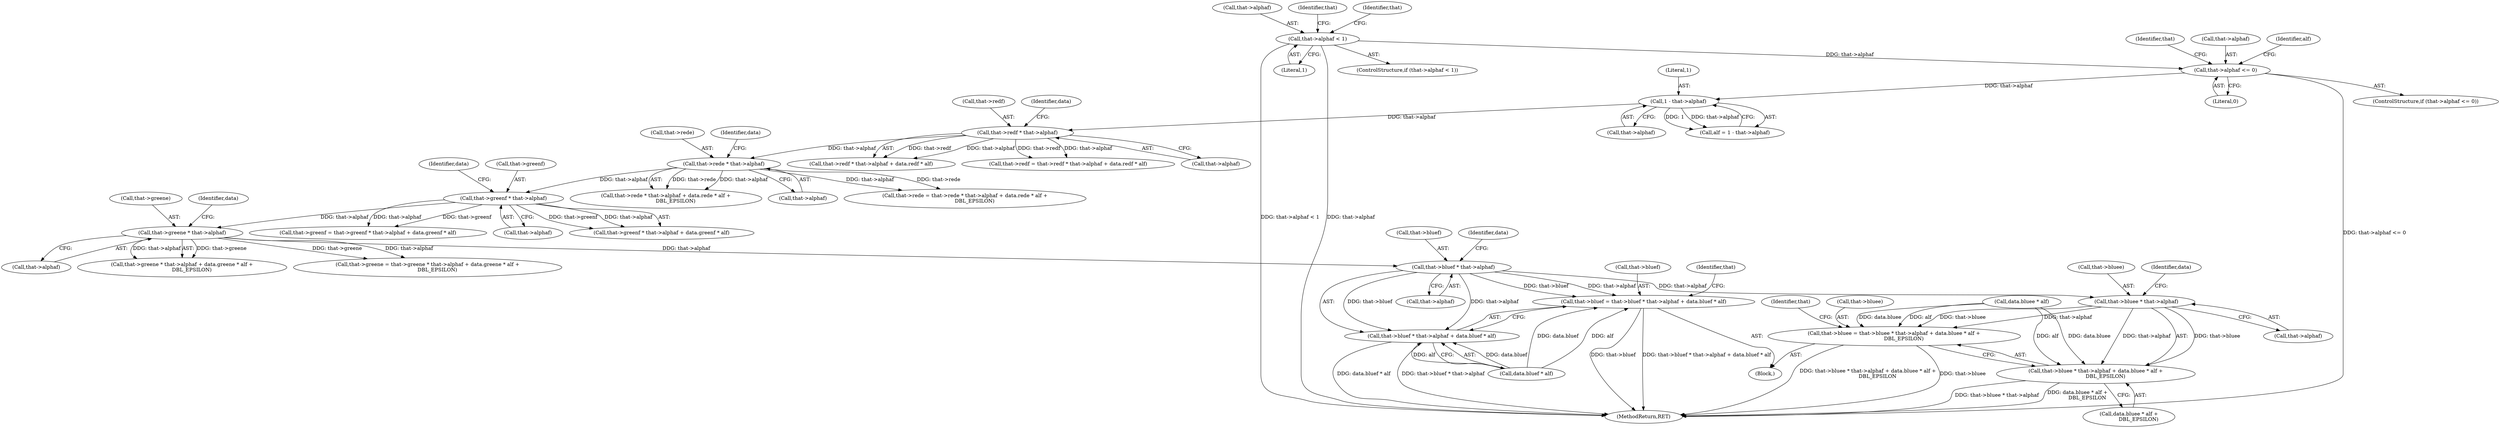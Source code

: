 digraph "0_Android_9d4853418ab2f754c2b63e091c29c5529b8b86ca_58@pointer" {
"1000294" [label="(Call,that->bluef * that->alphaf)"];
"1000275" [label="(Call,that->greene * that->alphaf)"];
"1000258" [label="(Call,that->greenf * that->alphaf)"];
"1000239" [label="(Call,that->rede * that->alphaf)"];
"1000222" [label="(Call,that->redf * that->alphaf)"];
"1000212" [label="(Call,1 - that->alphaf)"];
"1000138" [label="(Call,that->alphaf <= 0)"];
"1000131" [label="(Call,that->alphaf < 1)"];
"1000289" [label="(Call,that->bluef = that->bluef * that->alphaf + data.bluef * alf)"];
"1000293" [label="(Call,that->bluef * that->alphaf + data.bluef * alf)"];
"1000311" [label="(Call,that->bluee * that->alphaf)"];
"1000306" [label="(Call,that->bluee = that->bluee * that->alphaf + data.bluee * alf +\n            DBL_EPSILON)"];
"1000310" [label="(Call,that->bluee * that->alphaf + data.bluee * alf +\n            DBL_EPSILON)"];
"1000214" [label="(Call,that->alphaf)"];
"1000306" [label="(Call,that->bluee = that->bluee * that->alphaf + data.bluee * alf +\n            DBL_EPSILON)"];
"1000142" [label="(Literal,0)"];
"1000253" [label="(Call,that->greenf = that->greenf * that->alphaf + data.greenf * alf)"];
"1000217" [label="(Call,that->redf = that->redf * that->alphaf + data.redf * alf)"];
"1000221" [label="(Call,that->redf * that->alphaf + data.redf * alf)"];
"1000274" [label="(Call,that->greene * that->alphaf + data.greene * alf +\n            DBL_EPSILON)"];
"1000267" [label="(Identifier,data)"];
"1000213" [label="(Literal,1)"];
"1000139" [label="(Call,that->alphaf)"];
"1000211" [label="(Identifier,alf)"];
"1000130" [label="(ControlStructure,if (that->alphaf < 1))"];
"1000321" [label="(Identifier,data)"];
"1000310" [label="(Call,that->bluee * that->alphaf + data.bluee * alf +\n            DBL_EPSILON)"];
"1000311" [label="(Call,that->bluee * that->alphaf)"];
"1000243" [label="(Call,that->alphaf)"];
"1000293" [label="(Call,that->bluef * that->alphaf + data.bluef * alf)"];
"1000295" [label="(Call,that->bluef)"];
"1000294" [label="(Call,that->bluef * that->alphaf)"];
"1000208" [label="(Block,)"];
"1000298" [label="(Call,that->alphaf)"];
"1000307" [label="(Call,that->bluee)"];
"1000212" [label="(Call,1 - that->alphaf)"];
"1000258" [label="(Call,that->greenf * that->alphaf)"];
"1000132" [label="(Call,that->alphaf)"];
"1000262" [label="(Call,that->alphaf)"];
"1000210" [label="(Call,alf = 1 - that->alphaf)"];
"1000312" [label="(Call,that->bluee)"];
"1000276" [label="(Call,that->greene)"];
"1000140" [label="(Identifier,that)"];
"1000289" [label="(Call,that->bluef = that->bluef * that->alphaf + data.bluef * alf)"];
"1000303" [label="(Identifier,data)"];
"1000270" [label="(Call,that->greene = that->greene * that->alphaf + data.greene * alf +\n            DBL_EPSILON)"];
"1000240" [label="(Call,that->rede)"];
"1000226" [label="(Call,that->alphaf)"];
"1000301" [label="(Call,data.bluef * alf)"];
"1000315" [label="(Call,that->alphaf)"];
"1000135" [label="(Literal,1)"];
"1000308" [label="(Identifier,that)"];
"1000222" [label="(Call,that->redf * that->alphaf)"];
"1000223" [label="(Call,that->redf)"];
"1000275" [label="(Call,that->greene * that->alphaf)"];
"1000259" [label="(Call,that->greenf)"];
"1000365" [label="(MethodReturn,RET)"];
"1000327" [label="(Identifier,that)"];
"1000231" [label="(Identifier,data)"];
"1000138" [label="(Call,that->alphaf <= 0)"];
"1000285" [label="(Identifier,data)"];
"1000319" [label="(Call,data.bluee * alf)"];
"1000238" [label="(Call,that->rede * that->alphaf + data.rede * alf +\n            DBL_EPSILON)"];
"1000318" [label="(Call,data.bluee * alf +\n            DBL_EPSILON)"];
"1000257" [label="(Call,that->greenf * that->alphaf + data.greenf * alf)"];
"1000131" [label="(Call,that->alphaf < 1)"];
"1000338" [label="(Identifier,that)"];
"1000234" [label="(Call,that->rede = that->rede * that->alphaf + data.rede * alf +\n            DBL_EPSILON)"];
"1000239" [label="(Call,that->rede * that->alphaf)"];
"1000137" [label="(ControlStructure,if (that->alphaf <= 0))"];
"1000279" [label="(Call,that->alphaf)"];
"1000146" [label="(Identifier,that)"];
"1000290" [label="(Call,that->bluef)"];
"1000249" [label="(Identifier,data)"];
"1000294" -> "1000293"  [label="AST: "];
"1000294" -> "1000298"  [label="CFG: "];
"1000295" -> "1000294"  [label="AST: "];
"1000298" -> "1000294"  [label="AST: "];
"1000303" -> "1000294"  [label="CFG: "];
"1000294" -> "1000289"  [label="DDG: that->bluef"];
"1000294" -> "1000289"  [label="DDG: that->alphaf"];
"1000294" -> "1000293"  [label="DDG: that->bluef"];
"1000294" -> "1000293"  [label="DDG: that->alphaf"];
"1000275" -> "1000294"  [label="DDG: that->alphaf"];
"1000294" -> "1000311"  [label="DDG: that->alphaf"];
"1000275" -> "1000274"  [label="AST: "];
"1000275" -> "1000279"  [label="CFG: "];
"1000276" -> "1000275"  [label="AST: "];
"1000279" -> "1000275"  [label="AST: "];
"1000285" -> "1000275"  [label="CFG: "];
"1000275" -> "1000270"  [label="DDG: that->greene"];
"1000275" -> "1000270"  [label="DDG: that->alphaf"];
"1000275" -> "1000274"  [label="DDG: that->greene"];
"1000275" -> "1000274"  [label="DDG: that->alphaf"];
"1000258" -> "1000275"  [label="DDG: that->alphaf"];
"1000258" -> "1000257"  [label="AST: "];
"1000258" -> "1000262"  [label="CFG: "];
"1000259" -> "1000258"  [label="AST: "];
"1000262" -> "1000258"  [label="AST: "];
"1000267" -> "1000258"  [label="CFG: "];
"1000258" -> "1000253"  [label="DDG: that->greenf"];
"1000258" -> "1000253"  [label="DDG: that->alphaf"];
"1000258" -> "1000257"  [label="DDG: that->greenf"];
"1000258" -> "1000257"  [label="DDG: that->alphaf"];
"1000239" -> "1000258"  [label="DDG: that->alphaf"];
"1000239" -> "1000238"  [label="AST: "];
"1000239" -> "1000243"  [label="CFG: "];
"1000240" -> "1000239"  [label="AST: "];
"1000243" -> "1000239"  [label="AST: "];
"1000249" -> "1000239"  [label="CFG: "];
"1000239" -> "1000234"  [label="DDG: that->rede"];
"1000239" -> "1000234"  [label="DDG: that->alphaf"];
"1000239" -> "1000238"  [label="DDG: that->rede"];
"1000239" -> "1000238"  [label="DDG: that->alphaf"];
"1000222" -> "1000239"  [label="DDG: that->alphaf"];
"1000222" -> "1000221"  [label="AST: "];
"1000222" -> "1000226"  [label="CFG: "];
"1000223" -> "1000222"  [label="AST: "];
"1000226" -> "1000222"  [label="AST: "];
"1000231" -> "1000222"  [label="CFG: "];
"1000222" -> "1000217"  [label="DDG: that->redf"];
"1000222" -> "1000217"  [label="DDG: that->alphaf"];
"1000222" -> "1000221"  [label="DDG: that->redf"];
"1000222" -> "1000221"  [label="DDG: that->alphaf"];
"1000212" -> "1000222"  [label="DDG: that->alphaf"];
"1000212" -> "1000210"  [label="AST: "];
"1000212" -> "1000214"  [label="CFG: "];
"1000213" -> "1000212"  [label="AST: "];
"1000214" -> "1000212"  [label="AST: "];
"1000210" -> "1000212"  [label="CFG: "];
"1000212" -> "1000210"  [label="DDG: 1"];
"1000212" -> "1000210"  [label="DDG: that->alphaf"];
"1000138" -> "1000212"  [label="DDG: that->alphaf"];
"1000138" -> "1000137"  [label="AST: "];
"1000138" -> "1000142"  [label="CFG: "];
"1000139" -> "1000138"  [label="AST: "];
"1000142" -> "1000138"  [label="AST: "];
"1000146" -> "1000138"  [label="CFG: "];
"1000211" -> "1000138"  [label="CFG: "];
"1000138" -> "1000365"  [label="DDG: that->alphaf <= 0"];
"1000131" -> "1000138"  [label="DDG: that->alphaf"];
"1000131" -> "1000130"  [label="AST: "];
"1000131" -> "1000135"  [label="CFG: "];
"1000132" -> "1000131"  [label="AST: "];
"1000135" -> "1000131"  [label="AST: "];
"1000140" -> "1000131"  [label="CFG: "];
"1000338" -> "1000131"  [label="CFG: "];
"1000131" -> "1000365"  [label="DDG: that->alphaf"];
"1000131" -> "1000365"  [label="DDG: that->alphaf < 1"];
"1000289" -> "1000208"  [label="AST: "];
"1000289" -> "1000293"  [label="CFG: "];
"1000290" -> "1000289"  [label="AST: "];
"1000293" -> "1000289"  [label="AST: "];
"1000308" -> "1000289"  [label="CFG: "];
"1000289" -> "1000365"  [label="DDG: that->bluef"];
"1000289" -> "1000365"  [label="DDG: that->bluef * that->alphaf + data.bluef * alf"];
"1000301" -> "1000289"  [label="DDG: data.bluef"];
"1000301" -> "1000289"  [label="DDG: alf"];
"1000293" -> "1000301"  [label="CFG: "];
"1000301" -> "1000293"  [label="AST: "];
"1000293" -> "1000365"  [label="DDG: data.bluef * alf"];
"1000293" -> "1000365"  [label="DDG: that->bluef * that->alphaf"];
"1000301" -> "1000293"  [label="DDG: data.bluef"];
"1000301" -> "1000293"  [label="DDG: alf"];
"1000311" -> "1000310"  [label="AST: "];
"1000311" -> "1000315"  [label="CFG: "];
"1000312" -> "1000311"  [label="AST: "];
"1000315" -> "1000311"  [label="AST: "];
"1000321" -> "1000311"  [label="CFG: "];
"1000311" -> "1000306"  [label="DDG: that->bluee"];
"1000311" -> "1000306"  [label="DDG: that->alphaf"];
"1000311" -> "1000310"  [label="DDG: that->bluee"];
"1000311" -> "1000310"  [label="DDG: that->alphaf"];
"1000306" -> "1000208"  [label="AST: "];
"1000306" -> "1000310"  [label="CFG: "];
"1000307" -> "1000306"  [label="AST: "];
"1000310" -> "1000306"  [label="AST: "];
"1000327" -> "1000306"  [label="CFG: "];
"1000306" -> "1000365"  [label="DDG: that->bluee * that->alphaf + data.bluee * alf +\n            DBL_EPSILON"];
"1000306" -> "1000365"  [label="DDG: that->bluee"];
"1000319" -> "1000306"  [label="DDG: data.bluee"];
"1000319" -> "1000306"  [label="DDG: alf"];
"1000310" -> "1000318"  [label="CFG: "];
"1000318" -> "1000310"  [label="AST: "];
"1000310" -> "1000365"  [label="DDG: data.bluee * alf +\n            DBL_EPSILON"];
"1000310" -> "1000365"  [label="DDG: that->bluee * that->alphaf"];
"1000319" -> "1000310"  [label="DDG: data.bluee"];
"1000319" -> "1000310"  [label="DDG: alf"];
}
